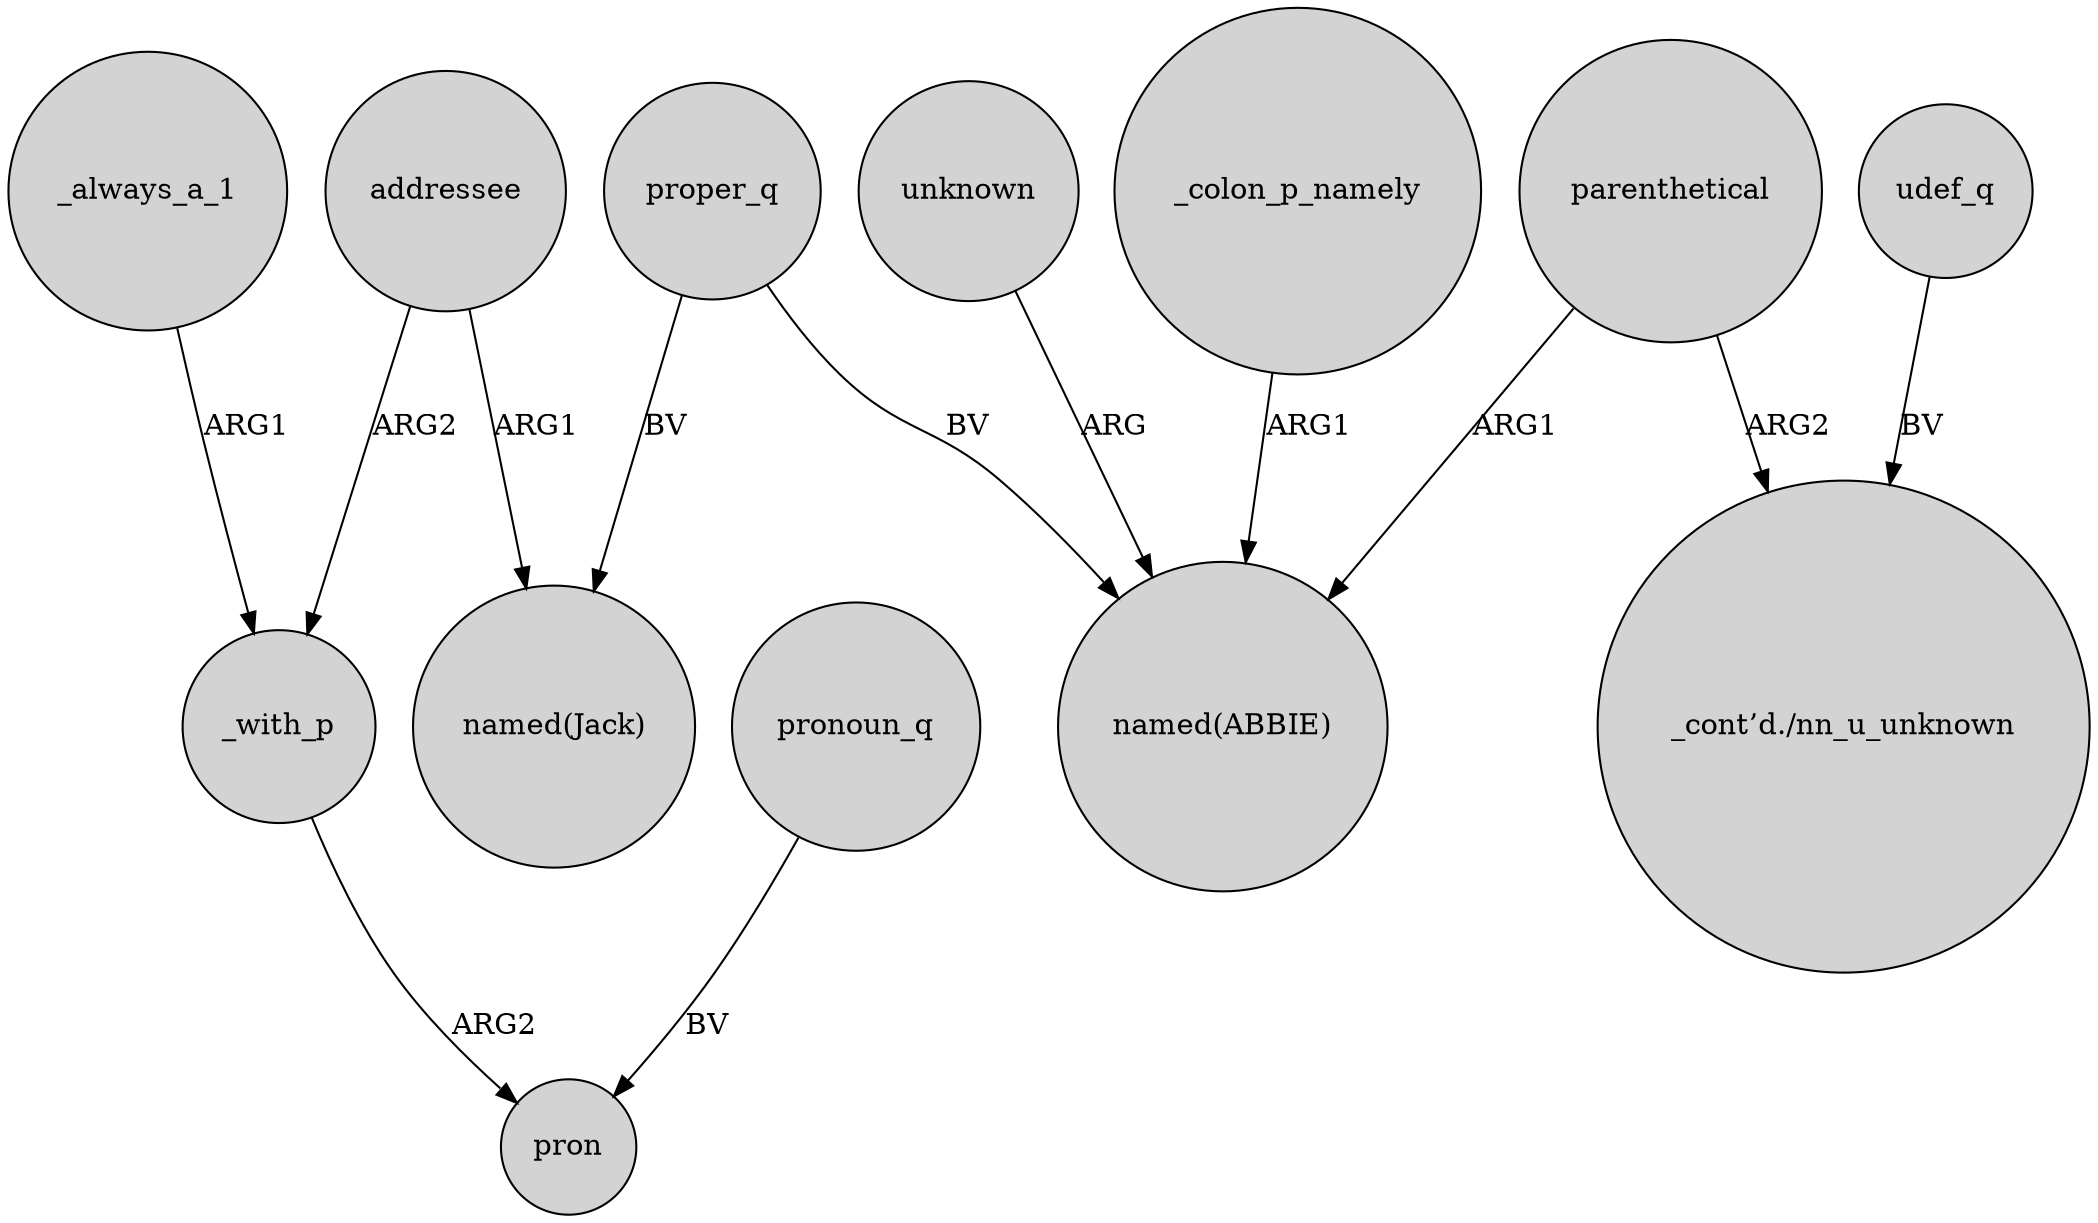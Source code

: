 digraph {
	node [shape=circle style=filled]
	proper_q -> "named(Jack)" [label=BV]
	udef_q -> "_cont’d./nn_u_unknown" [label=BV]
	unknown -> "named(ABBIE)" [label=ARG]
	parenthetical -> "named(ABBIE)" [label=ARG1]
	_with_p -> pron [label=ARG2]
	_always_a_1 -> _with_p [label=ARG1]
	addressee -> _with_p [label=ARG2]
	_colon_p_namely -> "named(ABBIE)" [label=ARG1]
	proper_q -> "named(ABBIE)" [label=BV]
	parenthetical -> "_cont’d./nn_u_unknown" [label=ARG2]
	addressee -> "named(Jack)" [label=ARG1]
	pronoun_q -> pron [label=BV]
}
